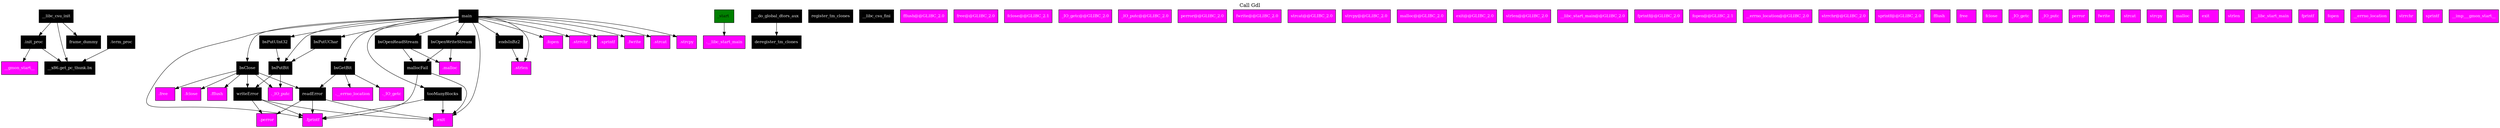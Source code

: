 digraph GRAPH_0 {

  // Generated by Graph::Easy 0.76 at Thu Aug  6 17:33:27 2020

  edge [ arrowhead=normal ];
  graph [ label="Call Gdl", labelloc=top ];
  node [
    fillcolor=white,
    fontsize=11,
    shape=box,
    style=filled ];

  0 [ color="#000000", fillcolor="#000000", fontcolor="#ffffff", label=".init_proc\l" ]
  1 [ color="#000000", fillcolor="#ff00ff", fontcolor="#ffffff", label=".fflush\l" ]
  10 [ color="#000000", fillcolor="#ff00ff", fontcolor="#ffffff", label=".malloc\l" ]
  11 [ color="#000000", fillcolor="#ff00ff", fontcolor="#ffffff", label=".exit\l" ]
  12 [ color="#000000", fillcolor="#ff00ff", fontcolor="#ffffff", label=".strlen\l" ]
  13 [ color="#000000", fillcolor="#ff00ff", fontcolor="#ffffff", label=".__libc_start_main\l" ]
  14 [ color="#000000", fillcolor="#ff00ff", fontcolor="#ffffff", label=".fprintf\l" ]
  15 [ color="#000000", fillcolor="#ff00ff", fontcolor="#ffffff", label=".fopen\l" ]
  16 [ color="#000000", fillcolor="#ff00ff", fontcolor="#ffffff", label=".__errno_location\l" ]
  17 [ color="#000000", fillcolor="#ff00ff", fontcolor="#ffffff", label=".strrchr\l" ]
  18 [ color="#000000", fillcolor="#ff00ff", fontcolor="#ffffff", label=".sprintf\l" ]
  19 [ color="#000000", fillcolor="#ff00ff", fontcolor="#ffffff", label="__gmon_start__\l" ]
  2 [ color="#000000", fillcolor="#ff00ff", fontcolor="#ffffff", label=".free\l" ]
  20 [ color="#000000", fillcolor="#008000", label="_start\l" ]
  21 [ color="#000000", fillcolor="#000000", fontcolor="#ffffff", label="__x86.get_pc_thunk.bx\l" ]
  22 [ color="#000000", fillcolor="#000000", fontcolor="#ffffff", label="deregister_tm_clones\l" ]
  23 [ color="#000000", fillcolor="#000000", fontcolor="#ffffff", label="register_tm_clones\l" ]
  24 [ color="#000000", fillcolor="#000000", fontcolor="#ffffff", label="__do_global_dtors_aux\l" ]
  25 [ color="#000000", fillcolor="#000000", fontcolor="#ffffff", label="frame_dummy\l" ]
  26 [ color="#000000", fillcolor="#000000", fontcolor="#ffffff", label="readError\l" ]
  27 [ color="#000000", fillcolor="#000000", fontcolor="#ffffff", label="writeError\l" ]
  28 [ color="#000000", fillcolor="#000000", fontcolor="#ffffff", label="mallocFail\l" ]
  29 [ color="#000000", fillcolor="#000000", fontcolor="#ffffff", label="tooManyBlocks\l" ]
  3 [ color="#000000", fillcolor="#ff00ff", fontcolor="#ffffff", label=".fclose\l" ]
  30 [ color="#000000", fillcolor="#000000", fontcolor="#ffffff", label="bsOpenReadStream\l" ]
  31 [ color="#000000", fillcolor="#000000", fontcolor="#ffffff", label="bsOpenWriteStream\l" ]
  32 [ color="#000000", fillcolor="#000000", fontcolor="#ffffff", label="bsPutBit\l" ]
  33 [ color="#000000", fillcolor="#000000", fontcolor="#ffffff", label="bsGetBit\l" ]
  34 [ color="#000000", fillcolor="#000000", fontcolor="#ffffff", label="bsClose\l" ]
  35 [ color="#000000", fillcolor="#000000", fontcolor="#ffffff", label="bsPutUChar\l" ]
  36 [ color="#000000", fillcolor="#000000", fontcolor="#ffffff", label="bsPutUInt32\l" ]
  37 [ color="#000000", fillcolor="#000000", fontcolor="#ffffff", label="endsInBz2\l" ]
  38 [ color="#000000", fillcolor="#000000", fontcolor="#ffffff", label="main\l" ]
  39 [ color="#000000", fillcolor="#000000", fontcolor="#ffffff", label="__libc_csu_init\l" ]
  4 [ color="#000000", fillcolor="#ff00ff", fontcolor="#ffffff", label="._IO_getc\l" ]
  40 [ color="#000000", fillcolor="#000000", fontcolor="#ffffff", label="__libc_csu_fini\l" ]
  41 [ color="#000000", fillcolor="#000000", fontcolor="#ffffff", label=".term_proc\l" ]
  42 [ color="#000000", fillcolor="#ff00ff", fontcolor="#ffffff", label="fflush@@GLIBC_2.0\l" ]
  43 [ color="#000000", fillcolor="#ff00ff", fontcolor="#ffffff", label="free@@GLIBC_2.0\l" ]
  44 [ color="#000000", fillcolor="#ff00ff", fontcolor="#ffffff", label="fclose@@GLIBC_2.1\l" ]
  45 [ color="#000000", fillcolor="#ff00ff", fontcolor="#ffffff", label="_IO_getc@@GLIBC_2.0\l" ]
  46 [ color="#000000", fillcolor="#ff00ff", fontcolor="#ffffff", label="_IO_putc@@GLIBC_2.0\l" ]
  47 [ color="#000000", fillcolor="#ff00ff", fontcolor="#ffffff", label="perror@@GLIBC_2.0\l" ]
  48 [ color="#000000", fillcolor="#ff00ff", fontcolor="#ffffff", label="fwrite@@GLIBC_2.0\l" ]
  49 [ color="#000000", fillcolor="#ff00ff", fontcolor="#ffffff", label="strcat@@GLIBC_2.0\l" ]
  5 [ color="#000000", fillcolor="#ff00ff", fontcolor="#ffffff", label="._IO_putc\l" ]
  50 [ color="#000000", fillcolor="#ff00ff", fontcolor="#ffffff", label="strcpy@@GLIBC_2.0\l" ]
  51 [ color="#000000", fillcolor="#ff00ff", fontcolor="#ffffff", label="malloc@@GLIBC_2.0\l" ]
  52 [ color="#000000", fillcolor="#ff00ff", fontcolor="#ffffff", label="exit@@GLIBC_2.0\l" ]
  53 [ color="#000000", fillcolor="#ff00ff", fontcolor="#ffffff", label="strlen@@GLIBC_2.0\l" ]
  54 [ color="#000000", fillcolor="#ff00ff", fontcolor="#ffffff", label="__libc_start_main@@GLIBC_2.0\l" ]
  55 [ color="#000000", fillcolor="#ff00ff", fontcolor="#ffffff", label="fprintf@@GLIBC_2.0\l" ]
  56 [ color="#000000", fillcolor="#ff00ff", fontcolor="#ffffff", label="fopen@@GLIBC_2.1\l" ]
  57 [ color="#000000", fillcolor="#ff00ff", fontcolor="#ffffff", label="__errno_location@@GLIBC_2.0\l" ]
  58 [ color="#000000", fillcolor="#ff00ff", fontcolor="#ffffff", label="strrchr@@GLIBC_2.0\l" ]
  59 [ color="#000000", fillcolor="#ff00ff", fontcolor="#ffffff", label="sprintf@@GLIBC_2.0\l" ]
  6 [ color="#000000", fillcolor="#ff00ff", fontcolor="#ffffff", label=".perror\l" ]
  60 [ color="#000000", fillcolor="#ff00ff", fontcolor="#ffffff", label="fflush\l" ]
  61 [ color="#000000", fillcolor="#ff00ff", fontcolor="#ffffff", label="free\l" ]
  62 [ color="#000000", fillcolor="#ff00ff", fontcolor="#ffffff", label="fclose\l" ]
  63 [ color="#000000", fillcolor="#ff00ff", fontcolor="#ffffff", label="_IO_getc\l" ]
  64 [ color="#000000", fillcolor="#ff00ff", fontcolor="#ffffff", label="_IO_putc\l" ]
  65 [ color="#000000", fillcolor="#ff00ff", fontcolor="#ffffff", label="perror\l" ]
  66 [ color="#000000", fillcolor="#ff00ff", fontcolor="#ffffff", label="fwrite\l" ]
  67 [ color="#000000", fillcolor="#ff00ff", fontcolor="#ffffff", label="strcat\l" ]
  68 [ color="#000000", fillcolor="#ff00ff", fontcolor="#ffffff", label="strcpy\l" ]
  69 [ color="#000000", fillcolor="#ff00ff", fontcolor="#ffffff", label="malloc\l" ]
  7 [ color="#000000", fillcolor="#ff00ff", fontcolor="#ffffff", label=".fwrite\l" ]
  70 [ color="#000000", fillcolor="#ff00ff", fontcolor="#ffffff", label="exit\l" ]
  71 [ color="#000000", fillcolor="#ff00ff", fontcolor="#ffffff", label="strlen\l" ]
  72 [ color="#000000", fillcolor="#ff00ff", fontcolor="#ffffff", label="__libc_start_main\l" ]
  73 [ color="#000000", fillcolor="#ff00ff", fontcolor="#ffffff", label="fprintf\l" ]
  74 [ color="#000000", fillcolor="#ff00ff", fontcolor="#ffffff", label="fopen\l" ]
  75 [ color="#000000", fillcolor="#ff00ff", fontcolor="#ffffff", label="__errno_location\l" ]
  76 [ color="#000000", fillcolor="#ff00ff", fontcolor="#ffffff", label="strrchr\l" ]
  77 [ color="#000000", fillcolor="#ff00ff", fontcolor="#ffffff", label="sprintf\l" ]
  78 [ color="#000000", fillcolor="#ff00ff", fontcolor="#ffffff", label="__imp___gmon_start__\l" ]
  8 [ color="#000000", fillcolor="#ff00ff", fontcolor="#ffffff", label=".strcat\l" ]
  9 [ color="#000000", fillcolor="#ff00ff", fontcolor="#ffffff", label=".strcpy\l" ]

  0 -> 21 [ color="#000000" ]
  0 -> 19 [ color="#000000" ]
  20 -> 13 [ color="#000000" ]
  24 -> 22 [ color="#000000" ]
  26 -> 6 [ color="#000000" ]
  26 -> 14 [ color="#000000" ]
  26 -> 11 [ color="#000000" ]
  27 -> 6 [ color="#000000" ]
  27 -> 14 [ color="#000000" ]
  27 -> 11 [ color="#000000" ]
  28 -> 14 [ color="#000000" ]
  28 -> 11 [ color="#000000" ]
  29 -> 14 [ color="#000000" ]
  29 -> 11 [ color="#000000" ]
  30 -> 28 [ color="#000000" ]
  30 -> 10 [ color="#000000" ]
  31 -> 28 [ color="#000000" ]
  31 -> 10 [ color="#000000" ]
  32 -> 5 [ color="#000000" ]
  32 -> 27 [ color="#000000" ]
  33 -> 4 [ color="#000000" ]
  33 -> 26 [ color="#000000" ]
  33 -> 16 [ color="#000000" ]
  34 -> 5 [ color="#000000" ]
  34 -> 3 [ color="#000000" ]
  34 -> 27 [ color="#000000" ]
  34 -> 26 [ color="#000000" ]
  34 -> 2 [ color="#000000" ]
  34 -> 1 [ color="#000000" ]
  35 -> 32 [ color="#000000" ]
  36 -> 32 [ color="#000000" ]
  37 -> 12 [ color="#000000" ]
  38 -> 9 [ color="#000000" ]
  38 -> 8 [ color="#000000" ]
  38 -> 7 [ color="#000000" ]
  38 -> 37 [ color="#000000" ]
  38 -> 36 [ color="#000000" ]
  38 -> 35 [ color="#000000" ]
  38 -> 34 [ color="#000000" ]
  38 -> 33 [ color="#000000" ]
  38 -> 32 [ color="#000000" ]
  38 -> 31 [ color="#000000" ]
  38 -> 30 [ color="#000000" ]
  38 -> 29 [ color="#000000" ]
  38 -> 18 [ color="#000000" ]
  38 -> 17 [ color="#000000" ]
  38 -> 15 [ color="#000000" ]
  38 -> 14 [ color="#000000" ]
  38 -> 12 [ color="#000000" ]
  38 -> 11 [ color="#000000" ]
  39 -> 25 [ color="#000000" ]
  39 -> 21 [ color="#000000" ]
  39 -> 0 [ color="#000000" ]
  41 -> 21 [ color="#000000" ]

}
